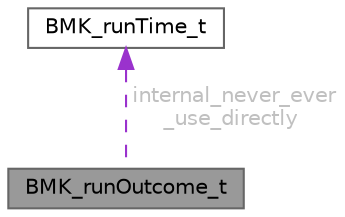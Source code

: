 digraph "BMK_runOutcome_t"
{
 // LATEX_PDF_SIZE
  bgcolor="transparent";
  edge [fontname=Helvetica,fontsize=10,labelfontname=Helvetica,labelfontsize=10];
  node [fontname=Helvetica,fontsize=10,shape=box,height=0.2,width=0.4];
  Node1 [id="Node000001",label="BMK_runOutcome_t",height=0.2,width=0.4,color="gray40", fillcolor="grey60", style="filled", fontcolor="black",tooltip=" "];
  Node2 -> Node1 [id="edge1_Node000001_Node000002",dir="back",color="darkorchid3",style="dashed",tooltip=" ",label=" internal_never_ever\l_use_directly",fontcolor="grey" ];
  Node2 [id="Node000002",label="BMK_runTime_t",height=0.2,width=0.4,color="gray40", fillcolor="white", style="filled",URL="$struct_b_m_k__run_time__t.html",tooltip=" "];
}
